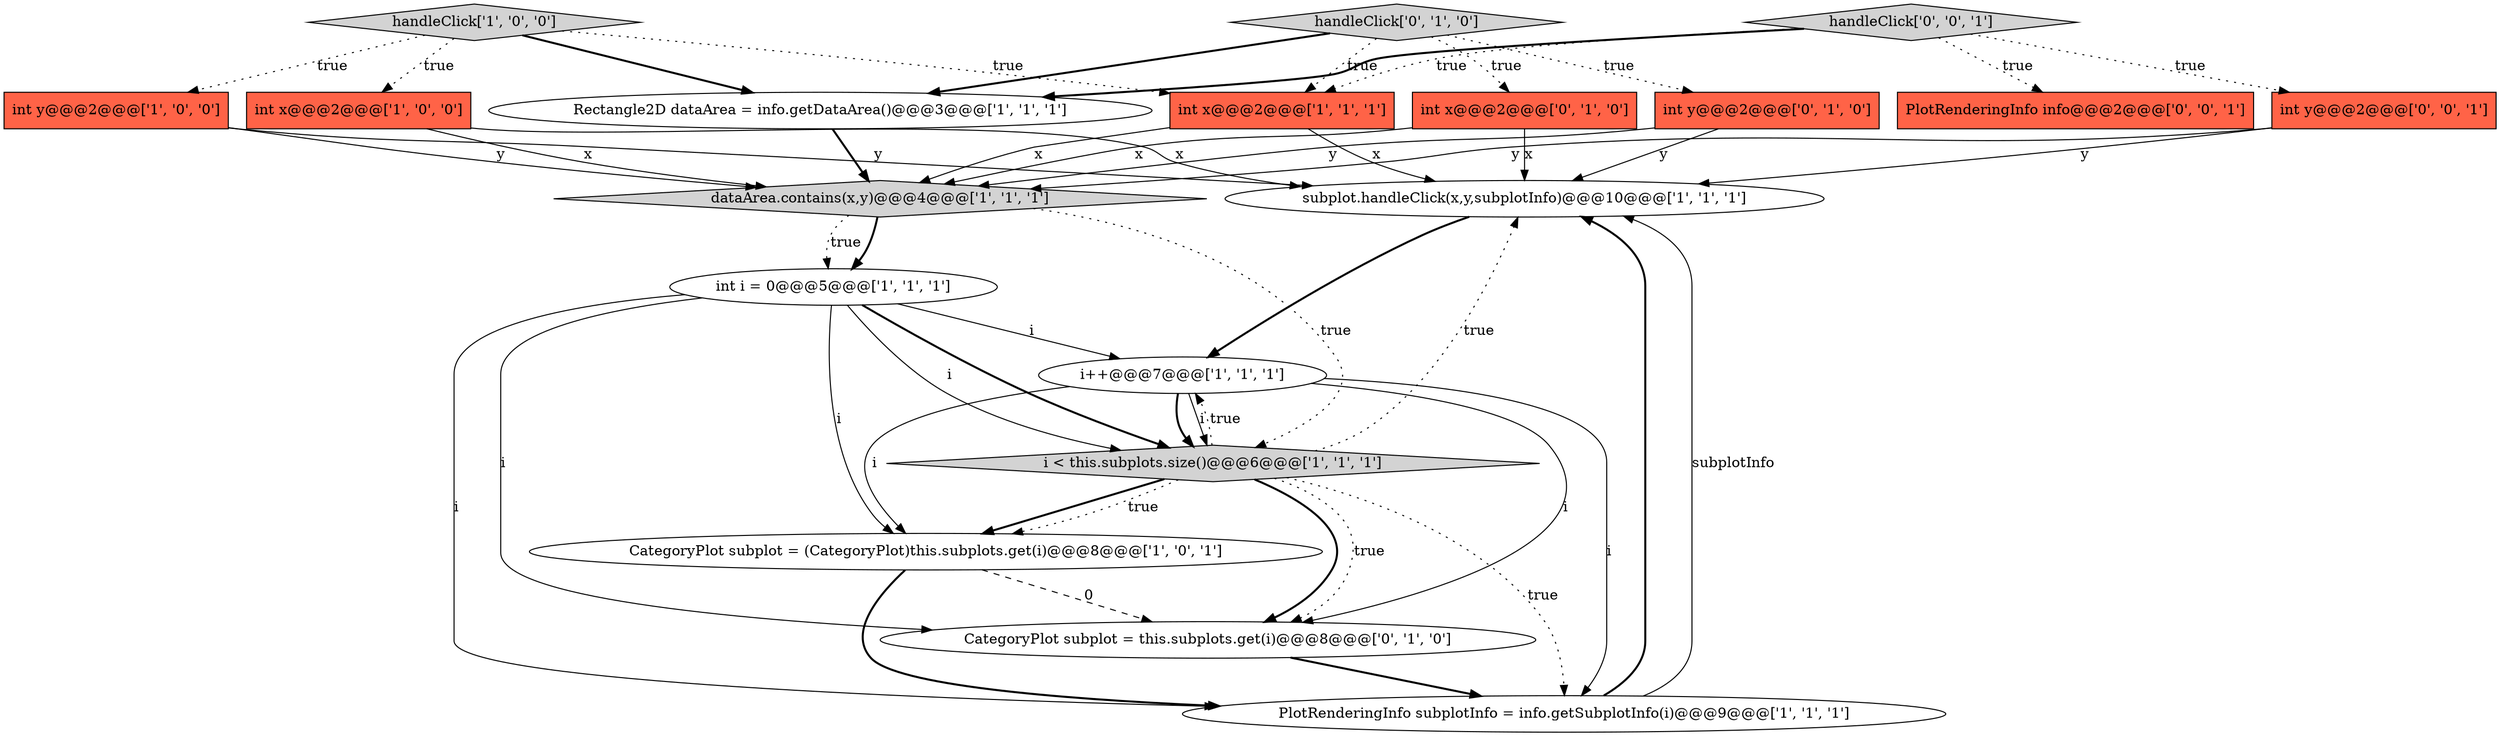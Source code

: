 digraph {
8 [style = filled, label = "subplot.handleClick(x,y,subplotInfo)@@@10@@@['1', '1', '1']", fillcolor = white, shape = ellipse image = "AAA0AAABBB1BBB"];
18 [style = filled, label = "PlotRenderingInfo info@@@2@@@['0', '0', '1']", fillcolor = tomato, shape = box image = "AAA0AAABBB3BBB"];
13 [style = filled, label = "int y@@@2@@@['0', '1', '0']", fillcolor = tomato, shape = box image = "AAA0AAABBB2BBB"];
11 [style = filled, label = "dataArea.contains(x,y)@@@4@@@['1', '1', '1']", fillcolor = lightgray, shape = diamond image = "AAA0AAABBB1BBB"];
7 [style = filled, label = "i++@@@7@@@['1', '1', '1']", fillcolor = white, shape = ellipse image = "AAA0AAABBB1BBB"];
4 [style = filled, label = "CategoryPlot subplot = (CategoryPlot)this.subplots.get(i)@@@8@@@['1', '0', '1']", fillcolor = white, shape = ellipse image = "AAA0AAABBB1BBB"];
9 [style = filled, label = "int y@@@2@@@['1', '0', '0']", fillcolor = tomato, shape = box image = "AAA0AAABBB1BBB"];
12 [style = filled, label = "int x@@@2@@@['0', '1', '0']", fillcolor = tomato, shape = box image = "AAA0AAABBB2BBB"];
15 [style = filled, label = "CategoryPlot subplot = this.subplots.get(i)@@@8@@@['0', '1', '0']", fillcolor = white, shape = ellipse image = "AAA1AAABBB2BBB"];
14 [style = filled, label = "handleClick['0', '1', '0']", fillcolor = lightgray, shape = diamond image = "AAA0AAABBB2BBB"];
5 [style = filled, label = "handleClick['1', '0', '0']", fillcolor = lightgray, shape = diamond image = "AAA0AAABBB1BBB"];
1 [style = filled, label = "PlotRenderingInfo subplotInfo = info.getSubplotInfo(i)@@@9@@@['1', '1', '1']", fillcolor = white, shape = ellipse image = "AAA0AAABBB1BBB"];
17 [style = filled, label = "int y@@@2@@@['0', '0', '1']", fillcolor = tomato, shape = box image = "AAA0AAABBB3BBB"];
10 [style = filled, label = "int x@@@2@@@['1', '1', '1']", fillcolor = tomato, shape = box image = "AAA0AAABBB1BBB"];
0 [style = filled, label = "int x@@@2@@@['1', '0', '0']", fillcolor = tomato, shape = box image = "AAA0AAABBB1BBB"];
16 [style = filled, label = "handleClick['0', '0', '1']", fillcolor = lightgray, shape = diamond image = "AAA0AAABBB3BBB"];
3 [style = filled, label = "int i = 0@@@5@@@['1', '1', '1']", fillcolor = white, shape = ellipse image = "AAA0AAABBB1BBB"];
6 [style = filled, label = "i < this.subplots.size()@@@6@@@['1', '1', '1']", fillcolor = lightgray, shape = diamond image = "AAA0AAABBB1BBB"];
2 [style = filled, label = "Rectangle2D dataArea = info.getDataArea()@@@3@@@['1', '1', '1']", fillcolor = white, shape = ellipse image = "AAA0AAABBB1BBB"];
5->2 [style = bold, label=""];
9->11 [style = solid, label="y"];
11->3 [style = bold, label=""];
5->0 [style = dotted, label="true"];
11->3 [style = dotted, label="true"];
5->10 [style = dotted, label="true"];
15->1 [style = bold, label=""];
6->4 [style = bold, label=""];
7->4 [style = solid, label="i"];
6->15 [style = bold, label=""];
6->7 [style = dotted, label="true"];
2->11 [style = bold, label=""];
7->1 [style = solid, label="i"];
5->9 [style = dotted, label="true"];
10->11 [style = solid, label="x"];
1->8 [style = bold, label=""];
16->18 [style = dotted, label="true"];
7->6 [style = bold, label=""];
6->1 [style = dotted, label="true"];
4->15 [style = dashed, label="0"];
3->4 [style = solid, label="i"];
14->12 [style = dotted, label="true"];
17->11 [style = solid, label="y"];
0->8 [style = solid, label="x"];
4->1 [style = bold, label=""];
13->11 [style = solid, label="y"];
3->6 [style = bold, label=""];
16->2 [style = bold, label=""];
3->7 [style = solid, label="i"];
6->4 [style = dotted, label="true"];
6->8 [style = dotted, label="true"];
12->11 [style = solid, label="x"];
7->15 [style = solid, label="i"];
14->13 [style = dotted, label="true"];
3->15 [style = solid, label="i"];
16->10 [style = dotted, label="true"];
11->6 [style = dotted, label="true"];
12->8 [style = solid, label="x"];
14->10 [style = dotted, label="true"];
9->8 [style = solid, label="y"];
13->8 [style = solid, label="y"];
14->2 [style = bold, label=""];
8->7 [style = bold, label=""];
1->8 [style = solid, label="subplotInfo"];
17->8 [style = solid, label="y"];
3->6 [style = solid, label="i"];
16->17 [style = dotted, label="true"];
0->11 [style = solid, label="x"];
6->15 [style = dotted, label="true"];
3->1 [style = solid, label="i"];
10->8 [style = solid, label="x"];
7->6 [style = solid, label="i"];
}
